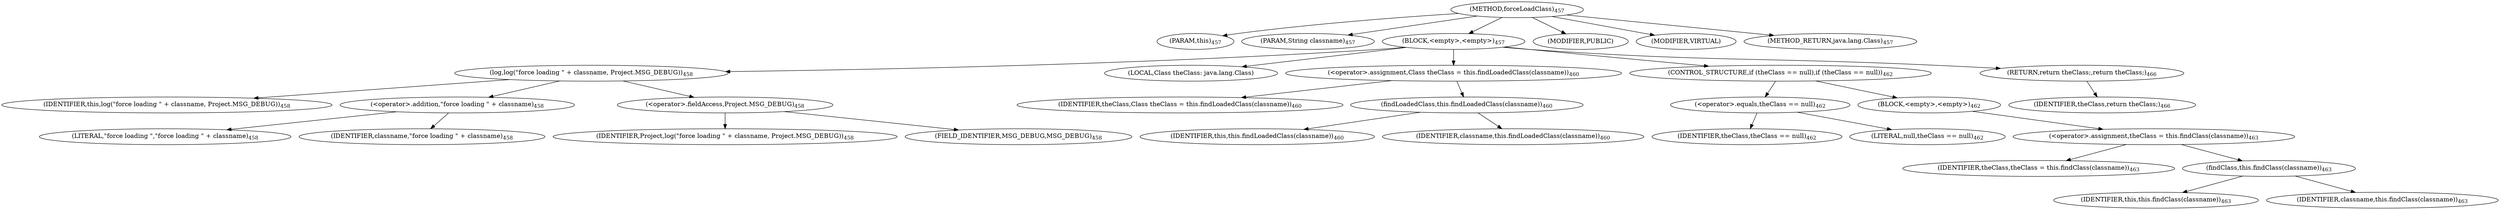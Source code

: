 digraph "forceLoadClass" {  
"856" [label = <(METHOD,forceLoadClass)<SUB>457</SUB>> ]
"49" [label = <(PARAM,this)<SUB>457</SUB>> ]
"857" [label = <(PARAM,String classname)<SUB>457</SUB>> ]
"858" [label = <(BLOCK,&lt;empty&gt;,&lt;empty&gt;)<SUB>457</SUB>> ]
"859" [label = <(log,log(&quot;force loading &quot; + classname, Project.MSG_DEBUG))<SUB>458</SUB>> ]
"48" [label = <(IDENTIFIER,this,log(&quot;force loading &quot; + classname, Project.MSG_DEBUG))<SUB>458</SUB>> ]
"860" [label = <(&lt;operator&gt;.addition,&quot;force loading &quot; + classname)<SUB>458</SUB>> ]
"861" [label = <(LITERAL,&quot;force loading &quot;,&quot;force loading &quot; + classname)<SUB>458</SUB>> ]
"862" [label = <(IDENTIFIER,classname,&quot;force loading &quot; + classname)<SUB>458</SUB>> ]
"863" [label = <(&lt;operator&gt;.fieldAccess,Project.MSG_DEBUG)<SUB>458</SUB>> ]
"864" [label = <(IDENTIFIER,Project,log(&quot;force loading &quot; + classname, Project.MSG_DEBUG))<SUB>458</SUB>> ]
"865" [label = <(FIELD_IDENTIFIER,MSG_DEBUG,MSG_DEBUG)<SUB>458</SUB>> ]
"866" [label = <(LOCAL,Class theClass: java.lang.Class)> ]
"867" [label = <(&lt;operator&gt;.assignment,Class theClass = this.findLoadedClass(classname))<SUB>460</SUB>> ]
"868" [label = <(IDENTIFIER,theClass,Class theClass = this.findLoadedClass(classname))<SUB>460</SUB>> ]
"869" [label = <(findLoadedClass,this.findLoadedClass(classname))<SUB>460</SUB>> ]
"50" [label = <(IDENTIFIER,this,this.findLoadedClass(classname))<SUB>460</SUB>> ]
"870" [label = <(IDENTIFIER,classname,this.findLoadedClass(classname))<SUB>460</SUB>> ]
"871" [label = <(CONTROL_STRUCTURE,if (theClass == null),if (theClass == null))<SUB>462</SUB>> ]
"872" [label = <(&lt;operator&gt;.equals,theClass == null)<SUB>462</SUB>> ]
"873" [label = <(IDENTIFIER,theClass,theClass == null)<SUB>462</SUB>> ]
"874" [label = <(LITERAL,null,theClass == null)<SUB>462</SUB>> ]
"875" [label = <(BLOCK,&lt;empty&gt;,&lt;empty&gt;)<SUB>462</SUB>> ]
"876" [label = <(&lt;operator&gt;.assignment,theClass = this.findClass(classname))<SUB>463</SUB>> ]
"877" [label = <(IDENTIFIER,theClass,theClass = this.findClass(classname))<SUB>463</SUB>> ]
"878" [label = <(findClass,this.findClass(classname))<SUB>463</SUB>> ]
"51" [label = <(IDENTIFIER,this,this.findClass(classname))<SUB>463</SUB>> ]
"879" [label = <(IDENTIFIER,classname,this.findClass(classname))<SUB>463</SUB>> ]
"880" [label = <(RETURN,return theClass;,return theClass;)<SUB>466</SUB>> ]
"881" [label = <(IDENTIFIER,theClass,return theClass;)<SUB>466</SUB>> ]
"882" [label = <(MODIFIER,PUBLIC)> ]
"883" [label = <(MODIFIER,VIRTUAL)> ]
"884" [label = <(METHOD_RETURN,java.lang.Class)<SUB>457</SUB>> ]
  "856" -> "49" 
  "856" -> "857" 
  "856" -> "858" 
  "856" -> "882" 
  "856" -> "883" 
  "856" -> "884" 
  "858" -> "859" 
  "858" -> "866" 
  "858" -> "867" 
  "858" -> "871" 
  "858" -> "880" 
  "859" -> "48" 
  "859" -> "860" 
  "859" -> "863" 
  "860" -> "861" 
  "860" -> "862" 
  "863" -> "864" 
  "863" -> "865" 
  "867" -> "868" 
  "867" -> "869" 
  "869" -> "50" 
  "869" -> "870" 
  "871" -> "872" 
  "871" -> "875" 
  "872" -> "873" 
  "872" -> "874" 
  "875" -> "876" 
  "876" -> "877" 
  "876" -> "878" 
  "878" -> "51" 
  "878" -> "879" 
  "880" -> "881" 
}

